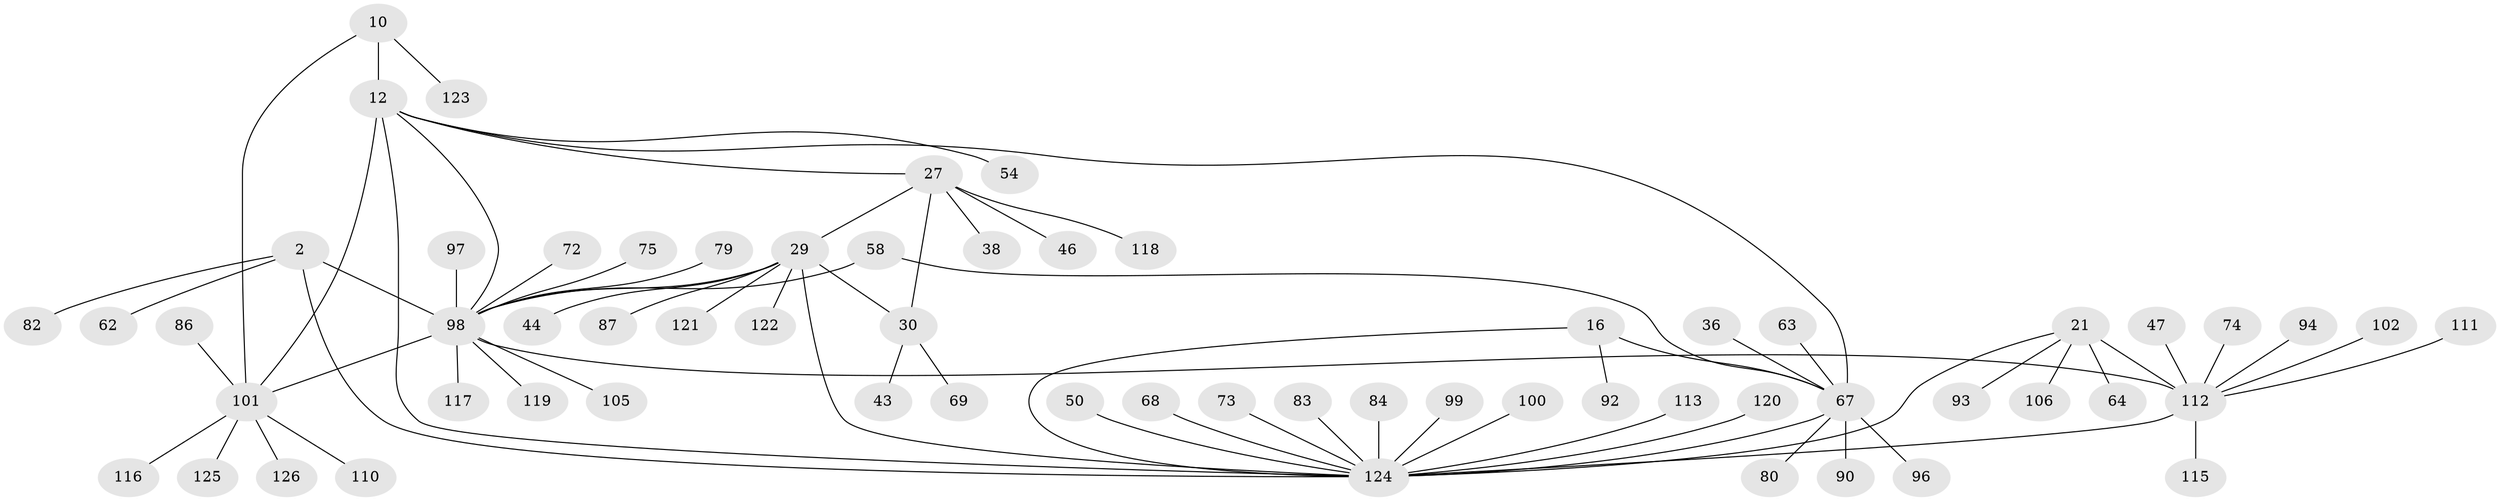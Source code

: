 // original degree distribution, {6: 0.047619047619047616, 8: 0.031746031746031744, 12: 0.007936507936507936, 10: 0.023809523809523808, 9: 0.05555555555555555, 13: 0.007936507936507936, 5: 0.015873015873015872, 14: 0.007936507936507936, 11: 0.007936507936507936, 15: 0.007936507936507936, 7: 0.023809523809523808, 2: 0.1746031746031746, 1: 0.5476190476190477, 4: 0.023809523809523808, 3: 0.015873015873015872}
// Generated by graph-tools (version 1.1) at 2025/55/03/09/25 04:55:23]
// undirected, 63 vertices, 73 edges
graph export_dot {
graph [start="1"]
  node [color=gray90,style=filled];
  2 [super="+1"];
  10 [super="+9"];
  12 [super="+8"];
  16 [super="+14"];
  21 [super="+20"];
  27 [super="+26"];
  29 [super="+25"];
  30 [super="+28"];
  36;
  38;
  43;
  44;
  46;
  47;
  50;
  54;
  58;
  62;
  63;
  64;
  67 [super="+17"];
  68;
  69;
  72;
  73;
  74;
  75;
  79 [super="+66"];
  80;
  82;
  83;
  84;
  86;
  87 [super="+81"];
  90;
  92;
  93;
  94;
  96;
  97;
  98 [super="+52+31+33+41+56+57"];
  99;
  100;
  101 [super="+11+49+70+77+78"];
  102 [super="+40"];
  105;
  106;
  110 [super="+108"];
  111;
  112 [super="+85+103+109+24"];
  113;
  115 [super="+71"];
  116;
  117;
  118 [super="+88"];
  119;
  120;
  121 [super="+91"];
  122;
  123;
  124 [super="+104+60+45+65"];
  125 [super="+114"];
  126;
  2 -- 62;
  2 -- 82;
  2 -- 98 [weight=8];
  2 -- 124 [weight=2];
  10 -- 12 [weight=4];
  10 -- 123;
  10 -- 101 [weight=4];
  12 -- 27;
  12 -- 67 [weight=2];
  12 -- 54;
  12 -- 124 [weight=3];
  12 -- 101 [weight=4];
  12 -- 98;
  16 -- 92;
  16 -- 67 [weight=4];
  16 -- 124 [weight=4];
  21 -- 93;
  21 -- 106;
  21 -- 64;
  21 -- 124 [weight=2];
  21 -- 112 [weight=6];
  27 -- 29 [weight=4];
  27 -- 30 [weight=4];
  27 -- 38;
  27 -- 46;
  27 -- 118;
  29 -- 30 [weight=4];
  29 -- 122;
  29 -- 98 [weight=2];
  29 -- 44;
  29 -- 87;
  29 -- 121;
  29 -- 124 [weight=3];
  30 -- 43;
  30 -- 69;
  36 -- 67;
  47 -- 112;
  50 -- 124;
  58 -- 67;
  58 -- 98;
  63 -- 67;
  67 -- 96;
  67 -- 90;
  67 -- 80;
  67 -- 124 [weight=4];
  68 -- 124;
  72 -- 98;
  73 -- 124;
  74 -- 112;
  75 -- 98;
  79 -- 98;
  83 -- 124;
  84 -- 124;
  86 -- 101;
  94 -- 112;
  97 -- 98;
  98 -- 105;
  98 -- 117;
  98 -- 119;
  98 -- 101;
  98 -- 112 [weight=3];
  99 -- 124;
  100 -- 124;
  101 -- 110;
  101 -- 116;
  101 -- 125;
  101 -- 126;
  102 -- 112;
  111 -- 112;
  112 -- 124 [weight=6];
  112 -- 115;
  113 -- 124;
  120 -- 124;
}
